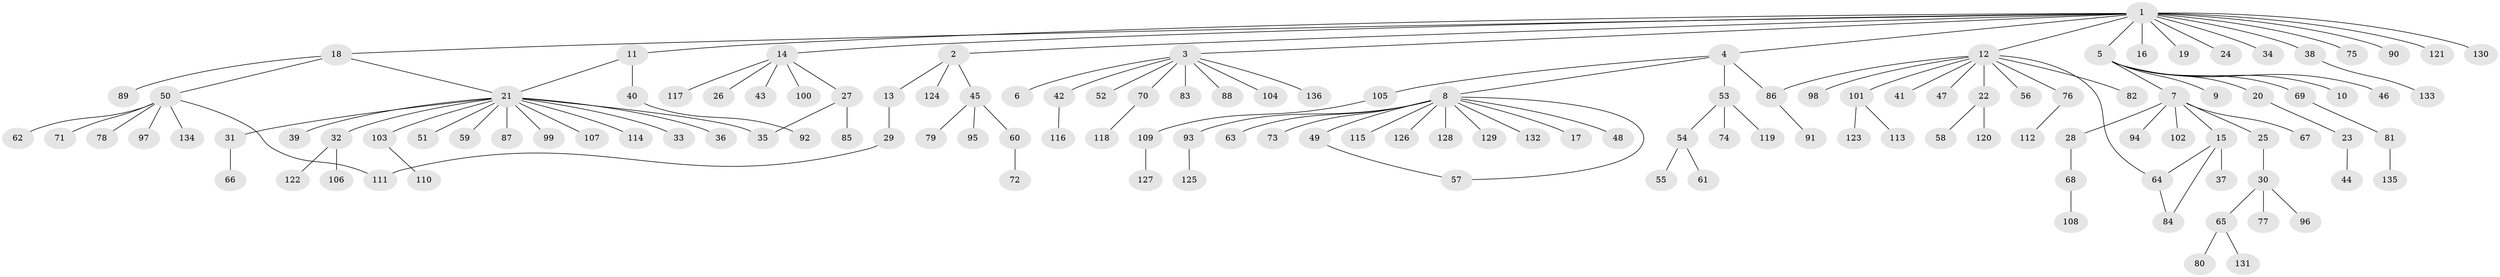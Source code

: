// coarse degree distribution, {16: 0.018691588785046728, 4: 0.018691588785046728, 8: 0.009345794392523364, 6: 0.028037383177570093, 1: 0.7009345794392523, 7: 0.009345794392523364, 12: 0.018691588785046728, 5: 0.018691588785046728, 3: 0.037383177570093455, 2: 0.14018691588785046}
// Generated by graph-tools (version 1.1) at 2025/41/03/06/25 10:41:46]
// undirected, 136 vertices, 142 edges
graph export_dot {
graph [start="1"]
  node [color=gray90,style=filled];
  1;
  2;
  3;
  4;
  5;
  6;
  7;
  8;
  9;
  10;
  11;
  12;
  13;
  14;
  15;
  16;
  17;
  18;
  19;
  20;
  21;
  22;
  23;
  24;
  25;
  26;
  27;
  28;
  29;
  30;
  31;
  32;
  33;
  34;
  35;
  36;
  37;
  38;
  39;
  40;
  41;
  42;
  43;
  44;
  45;
  46;
  47;
  48;
  49;
  50;
  51;
  52;
  53;
  54;
  55;
  56;
  57;
  58;
  59;
  60;
  61;
  62;
  63;
  64;
  65;
  66;
  67;
  68;
  69;
  70;
  71;
  72;
  73;
  74;
  75;
  76;
  77;
  78;
  79;
  80;
  81;
  82;
  83;
  84;
  85;
  86;
  87;
  88;
  89;
  90;
  91;
  92;
  93;
  94;
  95;
  96;
  97;
  98;
  99;
  100;
  101;
  102;
  103;
  104;
  105;
  106;
  107;
  108;
  109;
  110;
  111;
  112;
  113;
  114;
  115;
  116;
  117;
  118;
  119;
  120;
  121;
  122;
  123;
  124;
  125;
  126;
  127;
  128;
  129;
  130;
  131;
  132;
  133;
  134;
  135;
  136;
  1 -- 2;
  1 -- 3;
  1 -- 4;
  1 -- 5;
  1 -- 11;
  1 -- 12;
  1 -- 14;
  1 -- 16;
  1 -- 18;
  1 -- 19;
  1 -- 24;
  1 -- 34;
  1 -- 38;
  1 -- 75;
  1 -- 90;
  1 -- 121;
  1 -- 130;
  2 -- 13;
  2 -- 45;
  2 -- 124;
  3 -- 6;
  3 -- 42;
  3 -- 52;
  3 -- 70;
  3 -- 83;
  3 -- 88;
  3 -- 104;
  3 -- 136;
  4 -- 8;
  4 -- 53;
  4 -- 86;
  4 -- 105;
  5 -- 7;
  5 -- 9;
  5 -- 10;
  5 -- 20;
  5 -- 46;
  5 -- 69;
  7 -- 15;
  7 -- 25;
  7 -- 28;
  7 -- 67;
  7 -- 94;
  7 -- 102;
  8 -- 17;
  8 -- 48;
  8 -- 49;
  8 -- 57;
  8 -- 63;
  8 -- 73;
  8 -- 93;
  8 -- 115;
  8 -- 126;
  8 -- 128;
  8 -- 129;
  8 -- 132;
  11 -- 21;
  11 -- 40;
  12 -- 22;
  12 -- 41;
  12 -- 47;
  12 -- 56;
  12 -- 64;
  12 -- 76;
  12 -- 82;
  12 -- 86;
  12 -- 98;
  12 -- 101;
  13 -- 29;
  14 -- 26;
  14 -- 27;
  14 -- 43;
  14 -- 100;
  14 -- 117;
  15 -- 37;
  15 -- 64;
  15 -- 84;
  18 -- 21;
  18 -- 50;
  18 -- 89;
  20 -- 23;
  21 -- 31;
  21 -- 32;
  21 -- 33;
  21 -- 35;
  21 -- 36;
  21 -- 39;
  21 -- 51;
  21 -- 59;
  21 -- 87;
  21 -- 99;
  21 -- 103;
  21 -- 107;
  21 -- 114;
  22 -- 58;
  22 -- 120;
  23 -- 44;
  25 -- 30;
  27 -- 35;
  27 -- 85;
  28 -- 68;
  29 -- 111;
  30 -- 65;
  30 -- 77;
  30 -- 96;
  31 -- 66;
  32 -- 106;
  32 -- 122;
  38 -- 133;
  40 -- 92;
  42 -- 116;
  45 -- 60;
  45 -- 79;
  45 -- 95;
  49 -- 57;
  50 -- 62;
  50 -- 71;
  50 -- 78;
  50 -- 97;
  50 -- 111;
  50 -- 134;
  53 -- 54;
  53 -- 74;
  53 -- 119;
  54 -- 55;
  54 -- 61;
  60 -- 72;
  64 -- 84;
  65 -- 80;
  65 -- 131;
  68 -- 108;
  69 -- 81;
  70 -- 118;
  76 -- 112;
  81 -- 135;
  86 -- 91;
  93 -- 125;
  101 -- 113;
  101 -- 123;
  103 -- 110;
  105 -- 109;
  109 -- 127;
}
